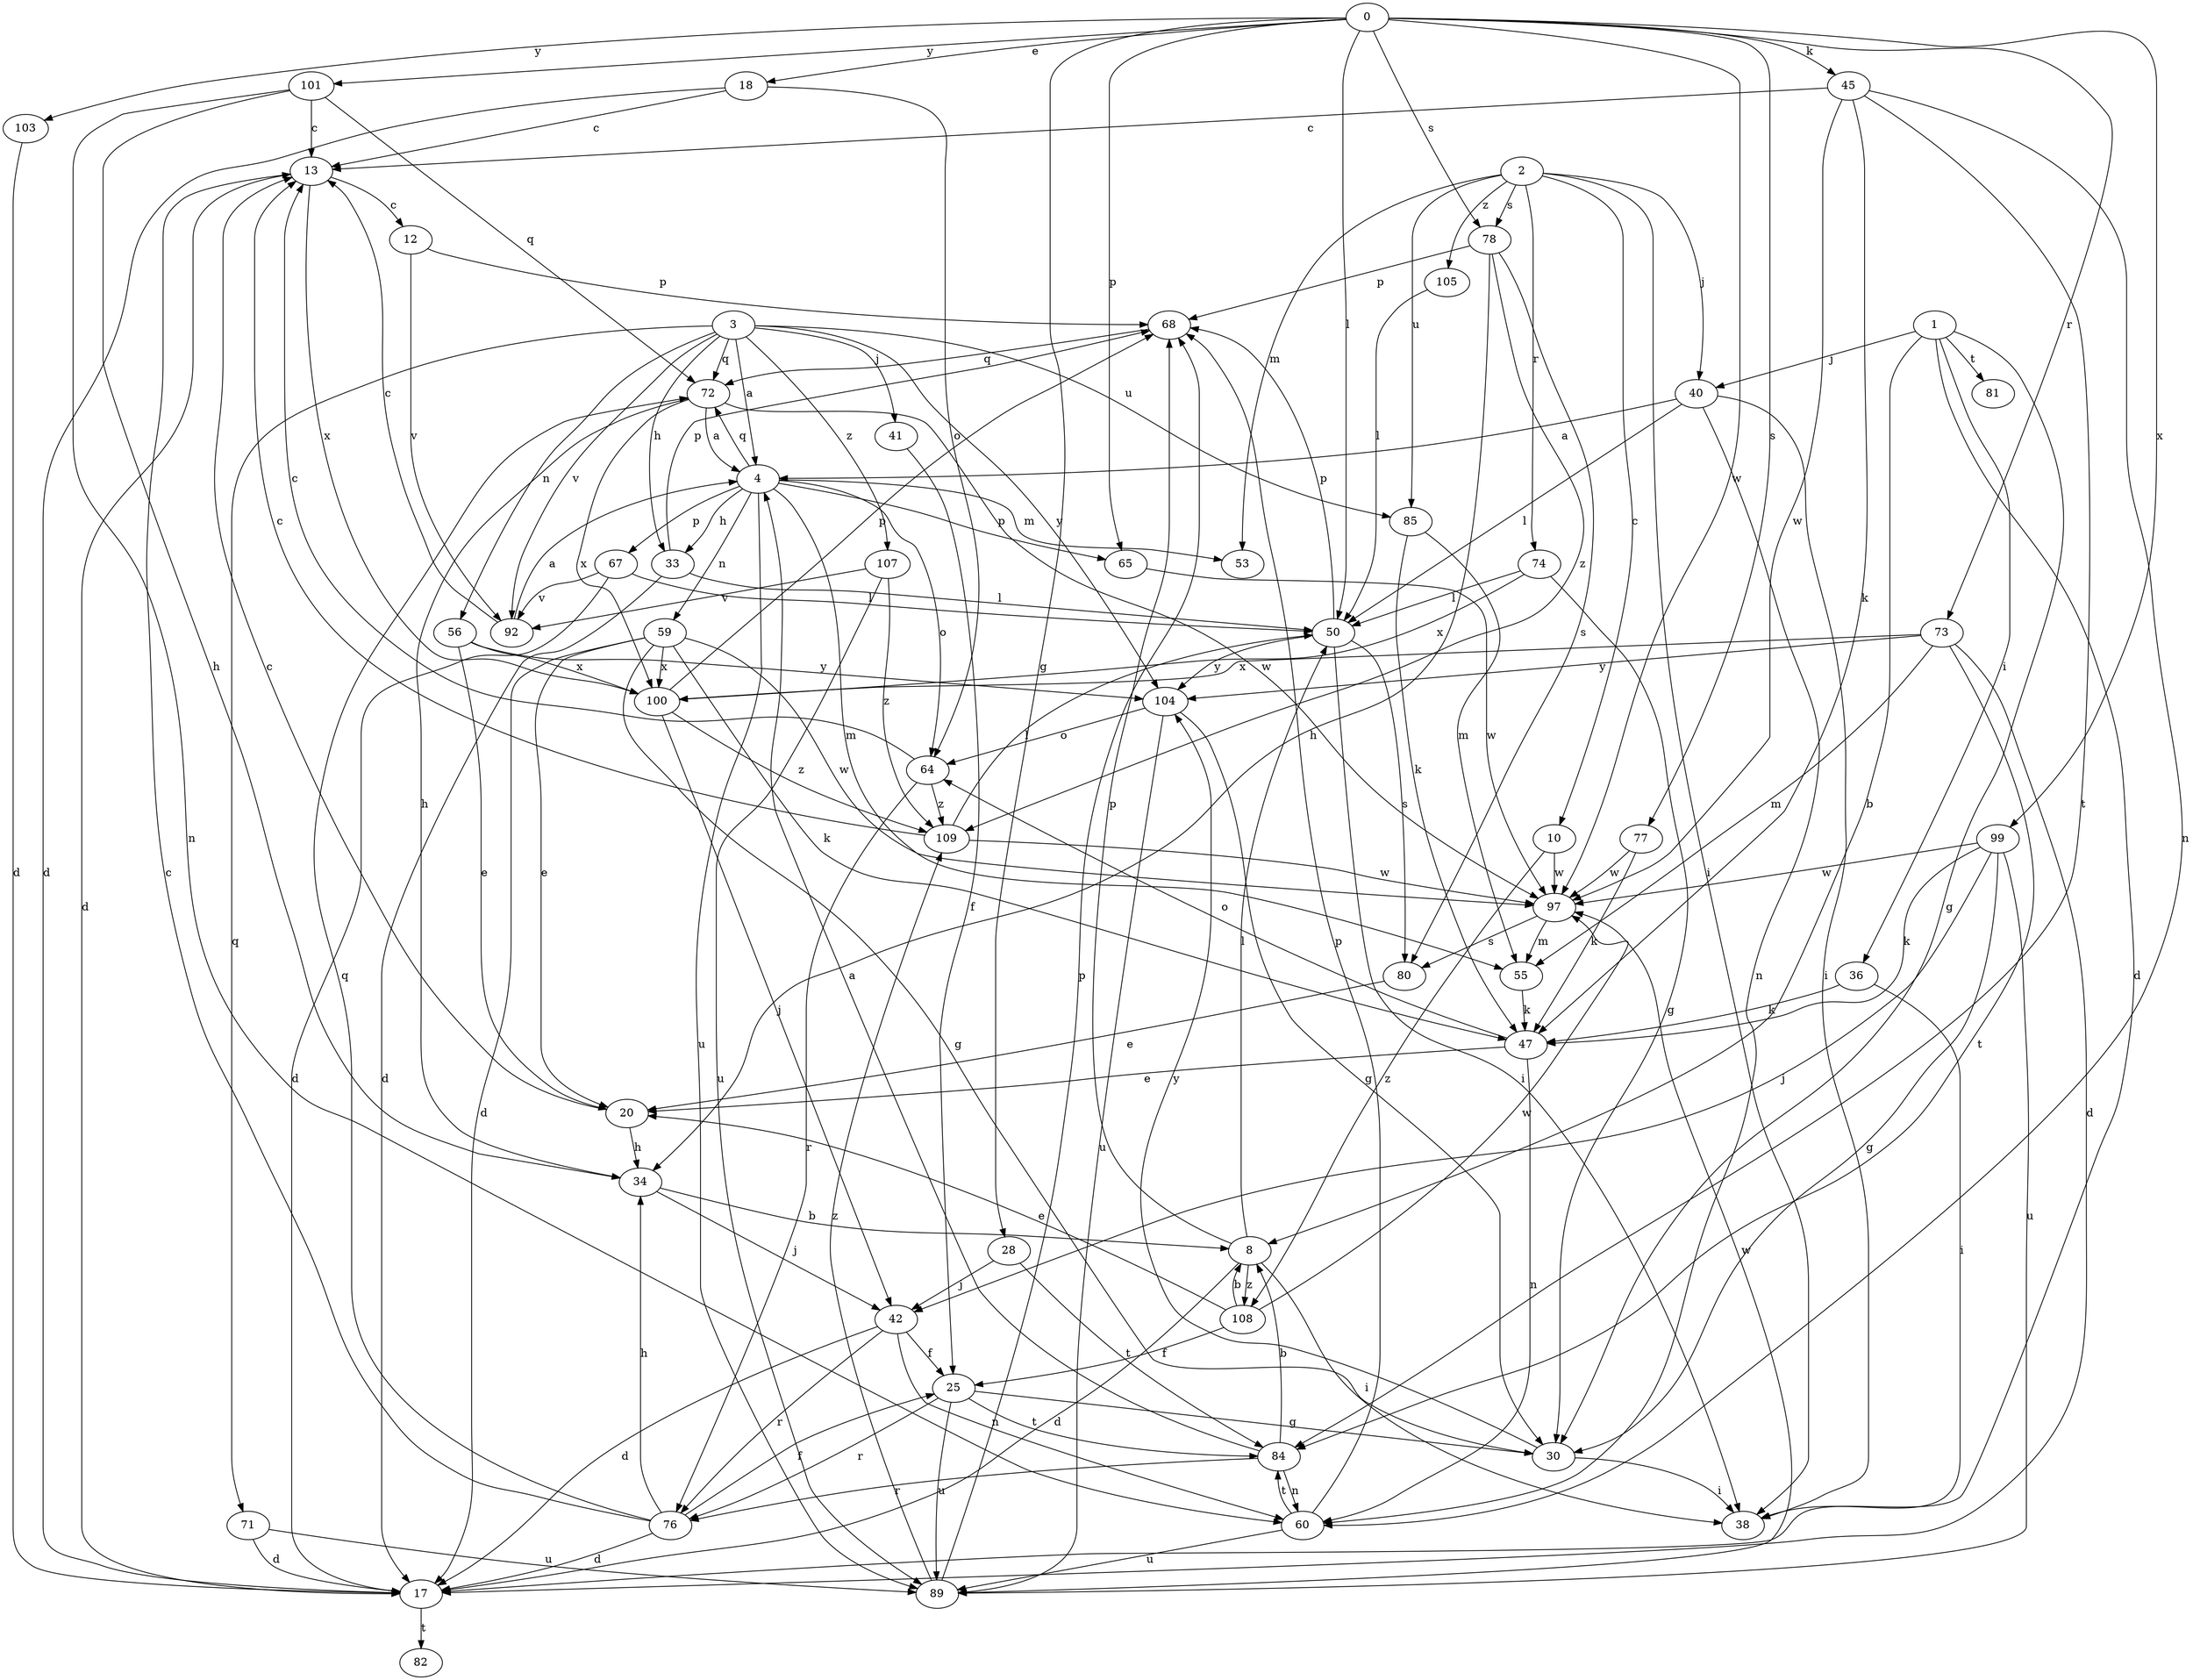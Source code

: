 strict digraph  {
0;
1;
2;
3;
4;
8;
10;
12;
13;
17;
18;
20;
25;
28;
30;
33;
34;
36;
38;
40;
41;
42;
45;
47;
50;
53;
55;
56;
59;
60;
64;
65;
67;
68;
71;
72;
73;
74;
76;
77;
78;
80;
81;
82;
84;
85;
89;
92;
97;
99;
100;
101;
103;
104;
105;
107;
108;
109;
0 -> 18  [label=e];
0 -> 28  [label=g];
0 -> 45  [label=k];
0 -> 50  [label=l];
0 -> 65  [label=p];
0 -> 73  [label=r];
0 -> 77  [label=s];
0 -> 78  [label=s];
0 -> 97  [label=w];
0 -> 99  [label=x];
0 -> 101  [label=y];
0 -> 103  [label=y];
1 -> 8  [label=b];
1 -> 17  [label=d];
1 -> 30  [label=g];
1 -> 36  [label=i];
1 -> 40  [label=j];
1 -> 81  [label=t];
2 -> 10  [label=c];
2 -> 38  [label=i];
2 -> 40  [label=j];
2 -> 53  [label=m];
2 -> 74  [label=r];
2 -> 78  [label=s];
2 -> 85  [label=u];
2 -> 105  [label=z];
3 -> 4  [label=a];
3 -> 33  [label=h];
3 -> 41  [label=j];
3 -> 56  [label=n];
3 -> 71  [label=q];
3 -> 72  [label=q];
3 -> 85  [label=u];
3 -> 92  [label=v];
3 -> 104  [label=y];
3 -> 107  [label=z];
4 -> 33  [label=h];
4 -> 53  [label=m];
4 -> 55  [label=m];
4 -> 59  [label=n];
4 -> 64  [label=o];
4 -> 65  [label=p];
4 -> 67  [label=p];
4 -> 72  [label=q];
4 -> 89  [label=u];
8 -> 17  [label=d];
8 -> 38  [label=i];
8 -> 50  [label=l];
8 -> 68  [label=p];
8 -> 108  [label=z];
10 -> 97  [label=w];
10 -> 108  [label=z];
12 -> 68  [label=p];
12 -> 92  [label=v];
13 -> 12  [label=c];
13 -> 17  [label=d];
13 -> 100  [label=x];
17 -> 82  [label=t];
18 -> 13  [label=c];
18 -> 17  [label=d];
18 -> 64  [label=o];
20 -> 13  [label=c];
20 -> 34  [label=h];
25 -> 30  [label=g];
25 -> 76  [label=r];
25 -> 84  [label=t];
25 -> 89  [label=u];
28 -> 42  [label=j];
28 -> 84  [label=t];
30 -> 38  [label=i];
30 -> 104  [label=y];
33 -> 17  [label=d];
33 -> 50  [label=l];
33 -> 68  [label=p];
34 -> 8  [label=b];
34 -> 42  [label=j];
36 -> 38  [label=i];
36 -> 47  [label=k];
40 -> 4  [label=a];
40 -> 38  [label=i];
40 -> 50  [label=l];
40 -> 60  [label=n];
41 -> 25  [label=f];
42 -> 17  [label=d];
42 -> 25  [label=f];
42 -> 60  [label=n];
42 -> 76  [label=r];
45 -> 13  [label=c];
45 -> 47  [label=k];
45 -> 60  [label=n];
45 -> 84  [label=t];
45 -> 97  [label=w];
47 -> 20  [label=e];
47 -> 60  [label=n];
47 -> 64  [label=o];
50 -> 38  [label=i];
50 -> 68  [label=p];
50 -> 80  [label=s];
50 -> 104  [label=y];
55 -> 47  [label=k];
56 -> 20  [label=e];
56 -> 100  [label=x];
56 -> 104  [label=y];
59 -> 17  [label=d];
59 -> 20  [label=e];
59 -> 30  [label=g];
59 -> 47  [label=k];
59 -> 97  [label=w];
59 -> 100  [label=x];
60 -> 68  [label=p];
60 -> 84  [label=t];
60 -> 89  [label=u];
64 -> 13  [label=c];
64 -> 76  [label=r];
64 -> 109  [label=z];
65 -> 97  [label=w];
67 -> 17  [label=d];
67 -> 50  [label=l];
67 -> 92  [label=v];
68 -> 72  [label=q];
71 -> 17  [label=d];
71 -> 89  [label=u];
72 -> 4  [label=a];
72 -> 34  [label=h];
72 -> 97  [label=w];
72 -> 100  [label=x];
73 -> 17  [label=d];
73 -> 55  [label=m];
73 -> 84  [label=t];
73 -> 100  [label=x];
73 -> 104  [label=y];
74 -> 30  [label=g];
74 -> 50  [label=l];
74 -> 100  [label=x];
76 -> 13  [label=c];
76 -> 17  [label=d];
76 -> 25  [label=f];
76 -> 34  [label=h];
76 -> 72  [label=q];
77 -> 47  [label=k];
77 -> 97  [label=w];
78 -> 34  [label=h];
78 -> 68  [label=p];
78 -> 80  [label=s];
78 -> 109  [label=z];
80 -> 20  [label=e];
84 -> 4  [label=a];
84 -> 8  [label=b];
84 -> 60  [label=n];
84 -> 76  [label=r];
85 -> 47  [label=k];
85 -> 55  [label=m];
89 -> 68  [label=p];
89 -> 97  [label=w];
89 -> 109  [label=z];
92 -> 4  [label=a];
92 -> 13  [label=c];
97 -> 55  [label=m];
97 -> 80  [label=s];
99 -> 30  [label=g];
99 -> 42  [label=j];
99 -> 47  [label=k];
99 -> 89  [label=u];
99 -> 97  [label=w];
100 -> 42  [label=j];
100 -> 68  [label=p];
100 -> 109  [label=z];
101 -> 13  [label=c];
101 -> 34  [label=h];
101 -> 60  [label=n];
101 -> 72  [label=q];
103 -> 17  [label=d];
104 -> 30  [label=g];
104 -> 64  [label=o];
104 -> 89  [label=u];
105 -> 50  [label=l];
107 -> 89  [label=u];
107 -> 92  [label=v];
107 -> 109  [label=z];
108 -> 8  [label=b];
108 -> 20  [label=e];
108 -> 25  [label=f];
108 -> 97  [label=w];
109 -> 13  [label=c];
109 -> 50  [label=l];
109 -> 97  [label=w];
}
